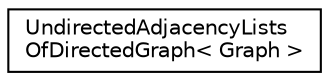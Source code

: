 digraph "Graphical Class Hierarchy"
{
 // LATEX_PDF_SIZE
  edge [fontname="Helvetica",fontsize="10",labelfontname="Helvetica",labelfontsize="10"];
  node [fontname="Helvetica",fontsize="10",shape=record];
  rankdir="LR";
  Node0 [label="UndirectedAdjacencyLists\lOfDirectedGraph\< Graph \>",height=0.2,width=0.4,color="black", fillcolor="white", style="filled",URL="$classutil_1_1_undirected_adjacency_lists_of_directed_graph.html",tooltip=" "];
}
